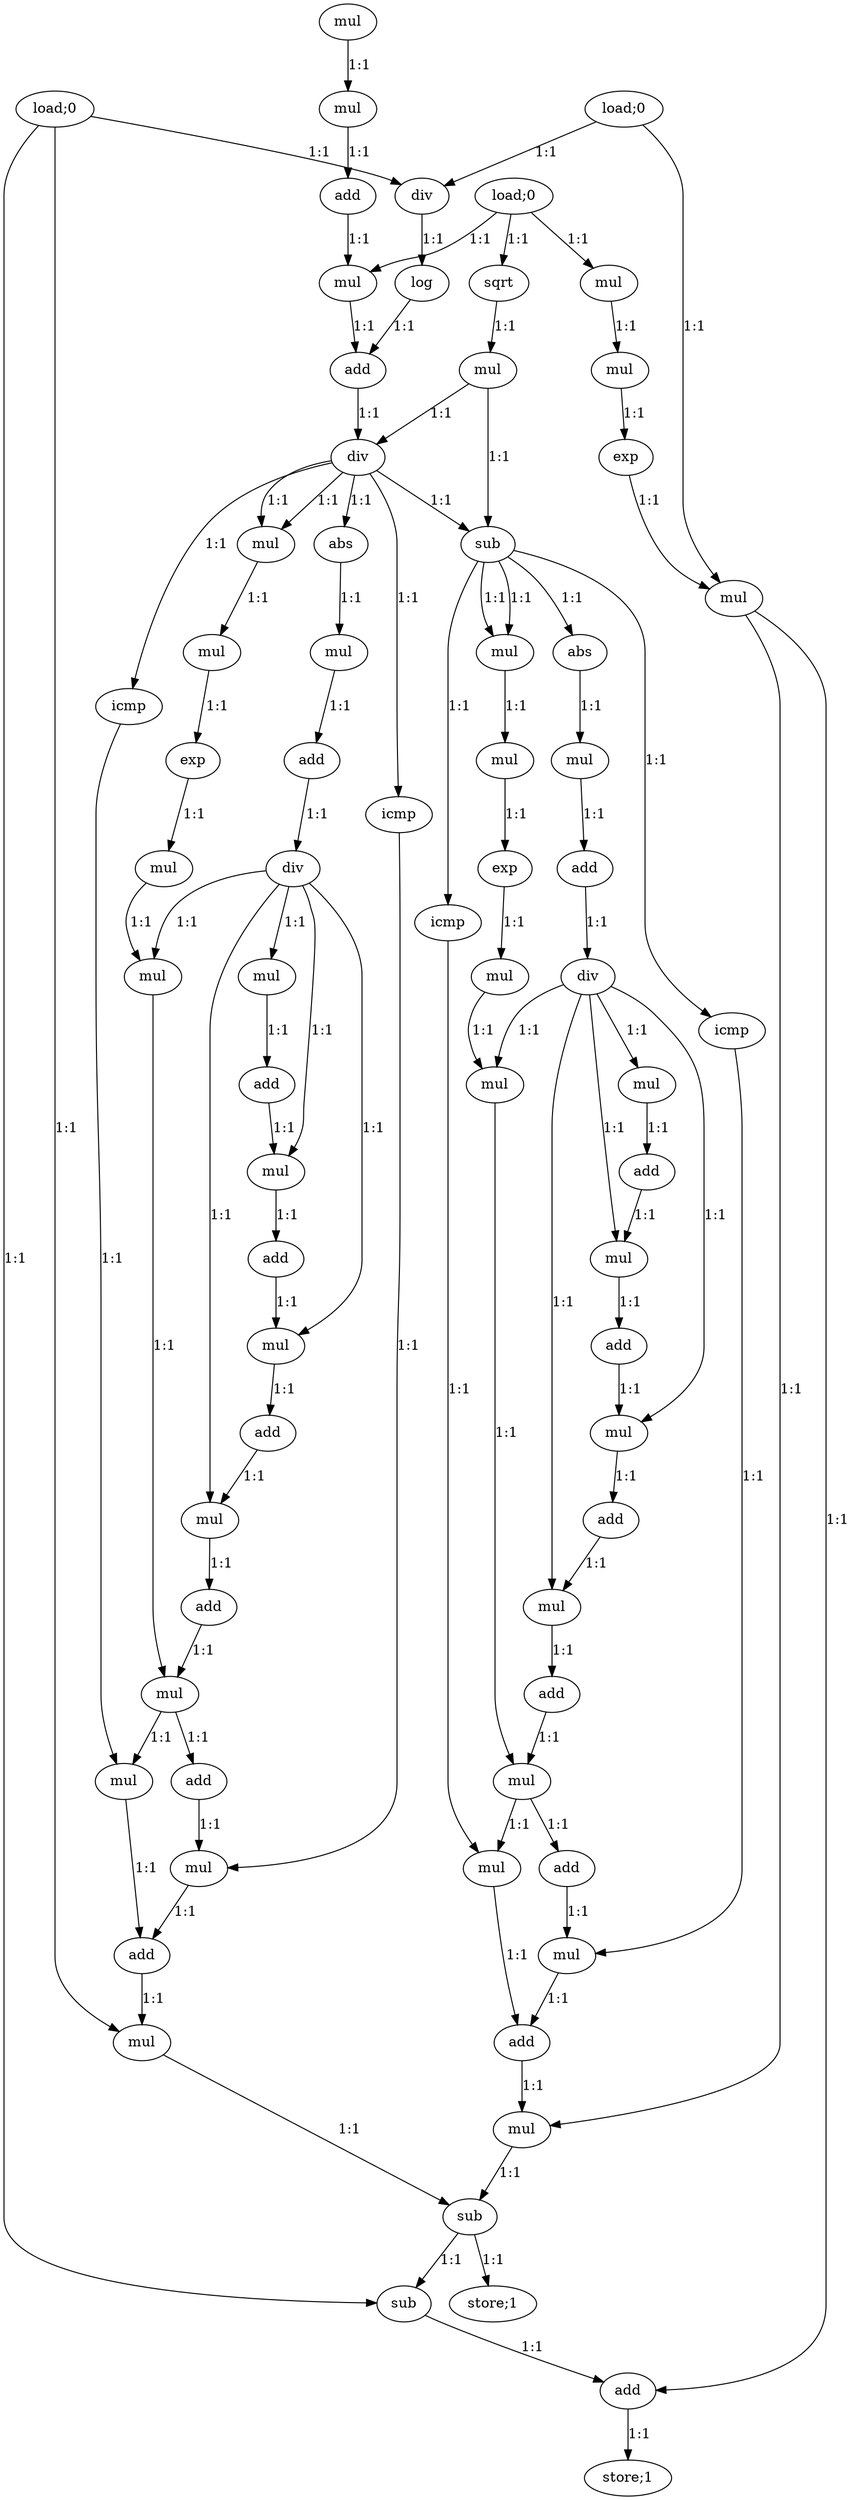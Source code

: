 digraph {
  0 [label="mul"];
  1 [label="load;0"];
  2 [label="mul"];
  3 [label="load;0"];
  4 [label="div"];
  5 [label="add"];
  6 [label="load;0"];
  7 [label="log"];
  8 [label="mul"];
  9 [label="sqrt"];
  10 [label="mul"];
  11 [label="add"];
  12 [label="mul"];
  13 [label="mul"];
  14 [label="div"];
  15 [label="exp"];
  16 [label="mul"];
  17 [label="abs"];
  18 [label="sub"];
  19 [label="mul"];
  20 [label="mul"];
  21 [label="abs"];
  22 [label="mul"];
  23 [label="exp"];
  24 [label="add"];
  25 [label="mul"];
  26 [label="mul"];
  27 [label="mul"];
  28 [label="div"];
  29 [label="add"];
  30 [label="exp"];
  31 [label="mul"];
  32 [label="mul"];
  33 [label="div"];
  34 [label="mul"];
  35 [label="add"];
  36 [label="mul"];
  37 [label="mul"];
  38 [label="icmp"];
  39 [label="mul"];
  40 [label="add"];
  41 [label="add"];
  42 [label="icmp"];
  43 [label="mul"];
  44 [label="mul"];
  45 [label="icmp"];
  46 [label="add"];
  47 [label="add"];
  48 [label="icmp"];
  49 [label="mul"];
  50 [label="mul"];
  51 [label="add"];
  52 [label="add"];
  53 [label="mul"];
  54 [label="mul"];
  55 [label="add"];
  56 [label="mul"];
  57 [label="add"];
  58 [label="mul"];
  59 [label="mul"];
  60 [label="mul"];
  61 [label="mul"];
  62 [label="add"];
  63 [label="add"];
  64 [label="mul"];
  65 [label="mul"];
  66 [label="add"];
  67 [label="mul"];
  68 [label="sub"];
  69 [label="sub"];
  70 [label="store;1"];
  71 [label="add"];
  72 [label="store;1"];

  4->7 [label="1:1"];
  5->8 [label="1:1"];
  6->8 [label="1:1"];
  6->9 [label="1:1"];
  6->10 [label="1:1"];
  7->11 [label="1:1"];
  8->11 [label="1:1"];
  9->12 [label="1:1"];
  10->13 [label="1:1"];
  11->14 [label="1:1"];
  12->14 [label="1:1"];
  12->18 [label="1:1"];
  13->15 [label="1:1"];
  14->38 [label="1:1"];
  14->16 [label="1:1"];
  14->16 [label="1:1"];
  14->17 [label="1:1"];
  14->18 [label="1:1"];
  14->42 [label="1:1"];
  15->56 [label="1:1"];
  16->19 [label="1:1"];
  17->20 [label="1:1"];
  18->48 [label="1:1"];
  18->45 [label="1:1"];
  18->21 [label="1:1"];
  18->22 [label="1:1"];
  18->22 [label="1:1"];
  19->23 [label="1:1"];
  20->24 [label="1:1"];
  21->25 [label="1:1"];
  22->26 [label="1:1"];
  23->27 [label="1:1"];
  24->28 [label="1:1"];
  25->29 [label="1:1"];
  26->30 [label="1:1"];
  27->31 [label="1:1"];
  28->31 [label="1:1"];
  28->50 [label="1:1"];
  28->44 [label="1:1"];
  28->39 [label="1:1"];
  28->32 [label="1:1"];
  29->33 [label="1:1"];
  30->34 [label="1:1"];
  31->54 [label="1:1"];
  32->35 [label="1:1"];
  33->36 [label="1:1"];
  33->43 [label="1:1"];
  33->49 [label="1:1"];
  33->53 [label="1:1"];
  33->37 [label="1:1"];
  34->37 [label="1:1"];
  35->39 [label="1:1"];
  36->40 [label="1:1"];
  37->59 [label="1:1"];
  38->60 [label="1:1"];
  39->41 [label="1:1"];
  40->43 [label="1:1"];
  41->44 [label="1:1"];
  42->58 [label="1:1"];
  43->46 [label="1:1"];
  44->47 [label="1:1"];
  45->64 [label="1:1"];
  46->49 [label="1:1"];
  47->50 [label="1:1"];
  48->61 [label="1:1"];
  49->51 [label="1:1"];
  50->52 [label="1:1"];
  51->53 [label="1:1"];
  52->54 [label="1:1"];
  53->55 [label="1:1"];
  54->57 [label="1:1"];
  54->58 [label="1:1"];
  55->59 [label="1:1"];
  56->67 [label="1:1"];
  56->71 [label="1:1"];
  57->60 [label="1:1"];
  58->63 [label="1:1"];
  59->61 [label="1:1"];
  59->62 [label="1:1"];
  60->63 [label="1:1"];
  61->66 [label="1:1"];
  62->64 [label="1:1"];
  63->65 [label="1:1"];
  64->66 [label="1:1"];
  65->68 [label="1:1"];
  66->67 [label="1:1"];
  67->68 [label="1:1"];
  68->69 [label="1:1"];
  68->70 [label="1:1"];
  69->71 [label="1:1"];
  71->72 [label="1:1"];
  0->2 [label="1:1"];
  1->69 [label="1:1"];
  1->65 [label="1:1"];
  1->4 [label="1:1"];
  2->5 [label="1:1"];
  3->4 [label="1:1"];
  3->56 [label="1:1"];
}

